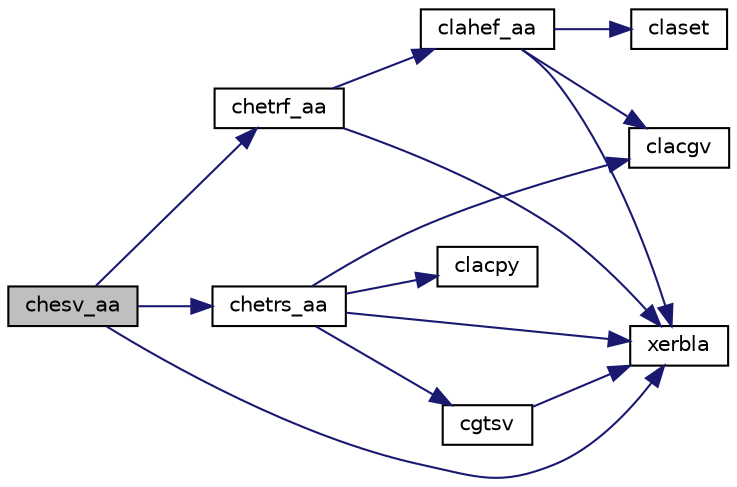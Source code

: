 digraph "chesv_aa"
{
 // LATEX_PDF_SIZE
  edge [fontname="Helvetica",fontsize="10",labelfontname="Helvetica",labelfontsize="10"];
  node [fontname="Helvetica",fontsize="10",shape=record];
  rankdir="LR";
  Node1 [label="chesv_aa",height=0.2,width=0.4,color="black", fillcolor="grey75", style="filled", fontcolor="black",tooltip="CHESV_AA computes the solution to system of linear equations A * X = B for HE matrices"];
  Node1 -> Node2 [color="midnightblue",fontsize="10",style="solid",fontname="Helvetica"];
  Node2 [label="chetrf_aa",height=0.2,width=0.4,color="black", fillcolor="white", style="filled",URL="$chetrf__aa_8f.html#a480d49882a957ff8b6278a4c1eece8e8",tooltip="CHETRF_AA"];
  Node2 -> Node3 [color="midnightblue",fontsize="10",style="solid",fontname="Helvetica"];
  Node3 [label="clahef_aa",height=0.2,width=0.4,color="black", fillcolor="white", style="filled",URL="$clahef__aa_8f.html#af000d2b89e57201eeb048c5ba949039b",tooltip="CLAHEF_AA"];
  Node3 -> Node4 [color="midnightblue",fontsize="10",style="solid",fontname="Helvetica"];
  Node4 [label="clacgv",height=0.2,width=0.4,color="black", fillcolor="white", style="filled",URL="$clacgv_8f.html#a0ff51770edb0cdc7328fdae7ace7954e",tooltip="CLACGV conjugates a complex vector."];
  Node3 -> Node5 [color="midnightblue",fontsize="10",style="solid",fontname="Helvetica"];
  Node5 [label="claset",height=0.2,width=0.4,color="black", fillcolor="white", style="filled",URL="$claset_8f.html#a3666a7cae5a324eab6ae01b5155f1f5b",tooltip="CLASET initializes the off-diagonal elements and the diagonal elements of a matrix to given values."];
  Node3 -> Node6 [color="midnightblue",fontsize="10",style="solid",fontname="Helvetica"];
  Node6 [label="xerbla",height=0.2,width=0.4,color="black", fillcolor="white", style="filled",URL="$xerbla_8f.html#a377ee61015baf8dea7770b3a404b1c07",tooltip="XERBLA"];
  Node2 -> Node6 [color="midnightblue",fontsize="10",style="solid",fontname="Helvetica"];
  Node1 -> Node7 [color="midnightblue",fontsize="10",style="solid",fontname="Helvetica"];
  Node7 [label="chetrs_aa",height=0.2,width=0.4,color="black", fillcolor="white", style="filled",URL="$chetrs__aa_8f.html#acde1ee14281d5ae64aa316df6fcd96e9",tooltip="CHETRS_AA"];
  Node7 -> Node8 [color="midnightblue",fontsize="10",style="solid",fontname="Helvetica"];
  Node8 [label="cgtsv",height=0.2,width=0.4,color="black", fillcolor="white", style="filled",URL="$cgtsv_8f.html#a6df7eac5a9b0c335f43c3979612f84fc",tooltip="CGTSV computes the solution to system of linear equations A * X = B for GT matrices"];
  Node8 -> Node6 [color="midnightblue",fontsize="10",style="solid",fontname="Helvetica"];
  Node7 -> Node4 [color="midnightblue",fontsize="10",style="solid",fontname="Helvetica"];
  Node7 -> Node9 [color="midnightblue",fontsize="10",style="solid",fontname="Helvetica"];
  Node9 [label="clacpy",height=0.2,width=0.4,color="black", fillcolor="white", style="filled",URL="$clacpy_8f.html#afcee53f42831342f7c863bfc55d2d159",tooltip="CLACPY copies all or part of one two-dimensional array to another."];
  Node7 -> Node6 [color="midnightblue",fontsize="10",style="solid",fontname="Helvetica"];
  Node1 -> Node6 [color="midnightblue",fontsize="10",style="solid",fontname="Helvetica"];
}
